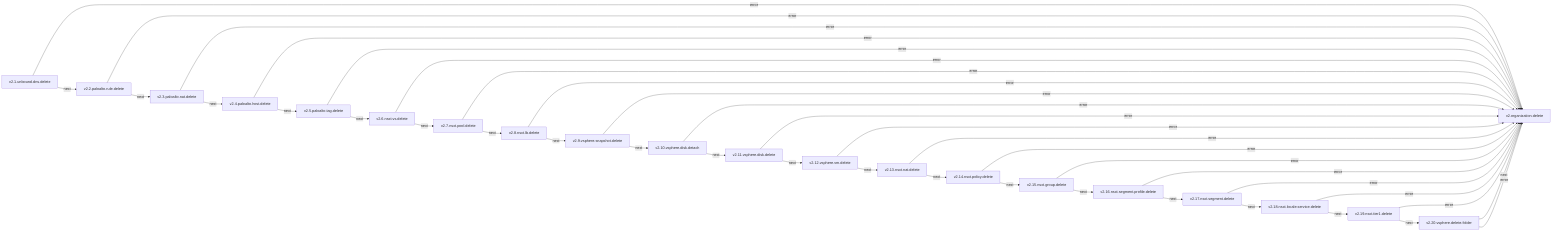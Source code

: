 graph LR
  v2.1.unbound.dns.delete -->|next| v2.2.paloalto.rule.delete
  v2.1.unbound.dns.delete -->|error| v2.organization.delete
  v2.2.paloalto.rule.delete -->|next| v2.3.paloalto.nat.delete
  v2.2.paloalto.rule.delete -->|error| v2.organization.delete
  v2.3.paloalto.nat.delete -->|next| v2.4.paloalto.host.delete
  v2.3.paloalto.nat.delete -->|error| v2.organization.delete
  v2.4.paloalto.host.delete -->|next| v2.5.paloalto.tag.delete
  v2.4.paloalto.host.delete -->|error| v2.organization.delete
  v2.5.paloalto.tag.delete -->|next| v2.6.nsxt.vs.delete
  v2.5.paloalto.tag.delete -->|error| v2.organization.delete
  v2.6.nsxt.vs.delete -->|next| v2.7.nsxt.pool.delete
  v2.6.nsxt.vs.delete -->|error| v2.organization.delete
  v2.7.nsxt.pool.delete -->|next| v2.8.nsxt.lb.delete
  v2.7.nsxt.pool.delete -->|error| v2.organization.delete
  v2.8.nsxt.lb.delete -->|next| v2.9.vsphere.snapshot.delete
  v2.8.nsxt.lb.delete -->|error| v2.organization.delete
  v2.9.vsphere.snapshot.delete -->|next| v2.10.vsphere.disk.detach
  v2.9.vsphere.snapshot.delete -->|error| v2.organization.delete
  v2.10.vsphere.disk.detach -->|next| v2.11.vsphere.disk.delete
  v2.10.vsphere.disk.detach -->|error| v2.organization.delete
  v2.11.vsphere.disk.delete -->|next| v2.12.vsphere.vm.delete
  v2.11.vsphere.disk.delete -->|error| v2.organization.delete
  v2.12.vsphere.vm.delete -->|next| v2.13.nsxt.nat.delete
  v2.12.vsphere.vm.delete -->|error| v2.organization.delete
  v2.13.nsxt.nat.delete -->|next| v2.14.nsxt.policy.delete
  v2.13.nsxt.nat.delete -->|error| v2.organization.delete
  v2.14.nsxt.policy.delete -->|next| v2.15.nsxt.group.delete
  v2.14.nsxt.policy.delete -->|error| v2.organization.delete
  v2.15.nsxt.group.delete -->|next| v2.16.nsxt.segment.profile.delete
  v2.15.nsxt.group.delete -->|error| v2.organization.delete
  v2.16.nsxt.segment.profile.delete -->|next| v2.17.nsxt.segment.delete
  v2.16.nsxt.segment.profile.delete -->|error| v2.organization.delete
  v2.17.nsxt.segment.delete -->|next| v2.18.nsxt.locale.service.delete
  v2.17.nsxt.segment.delete -->|error| v2.organization.delete
  v2.18.nsxt.locale.service.delete -->|next| v2.19.nsxt.tier1.delete
  v2.18.nsxt.locale.service.delete -->|error| v2.organization.delete
  v2.19.nsxt.tier1.delete -->|next| v2.20.vsphere.delete.folder
  v2.19.nsxt.tier1.delete -->|error| v2.organization.delete
  v2.20.vsphere.delete.folder -->|next| v2.organization.delete
  v2.20.vsphere.delete.folder -->|error| v2.organization.delete